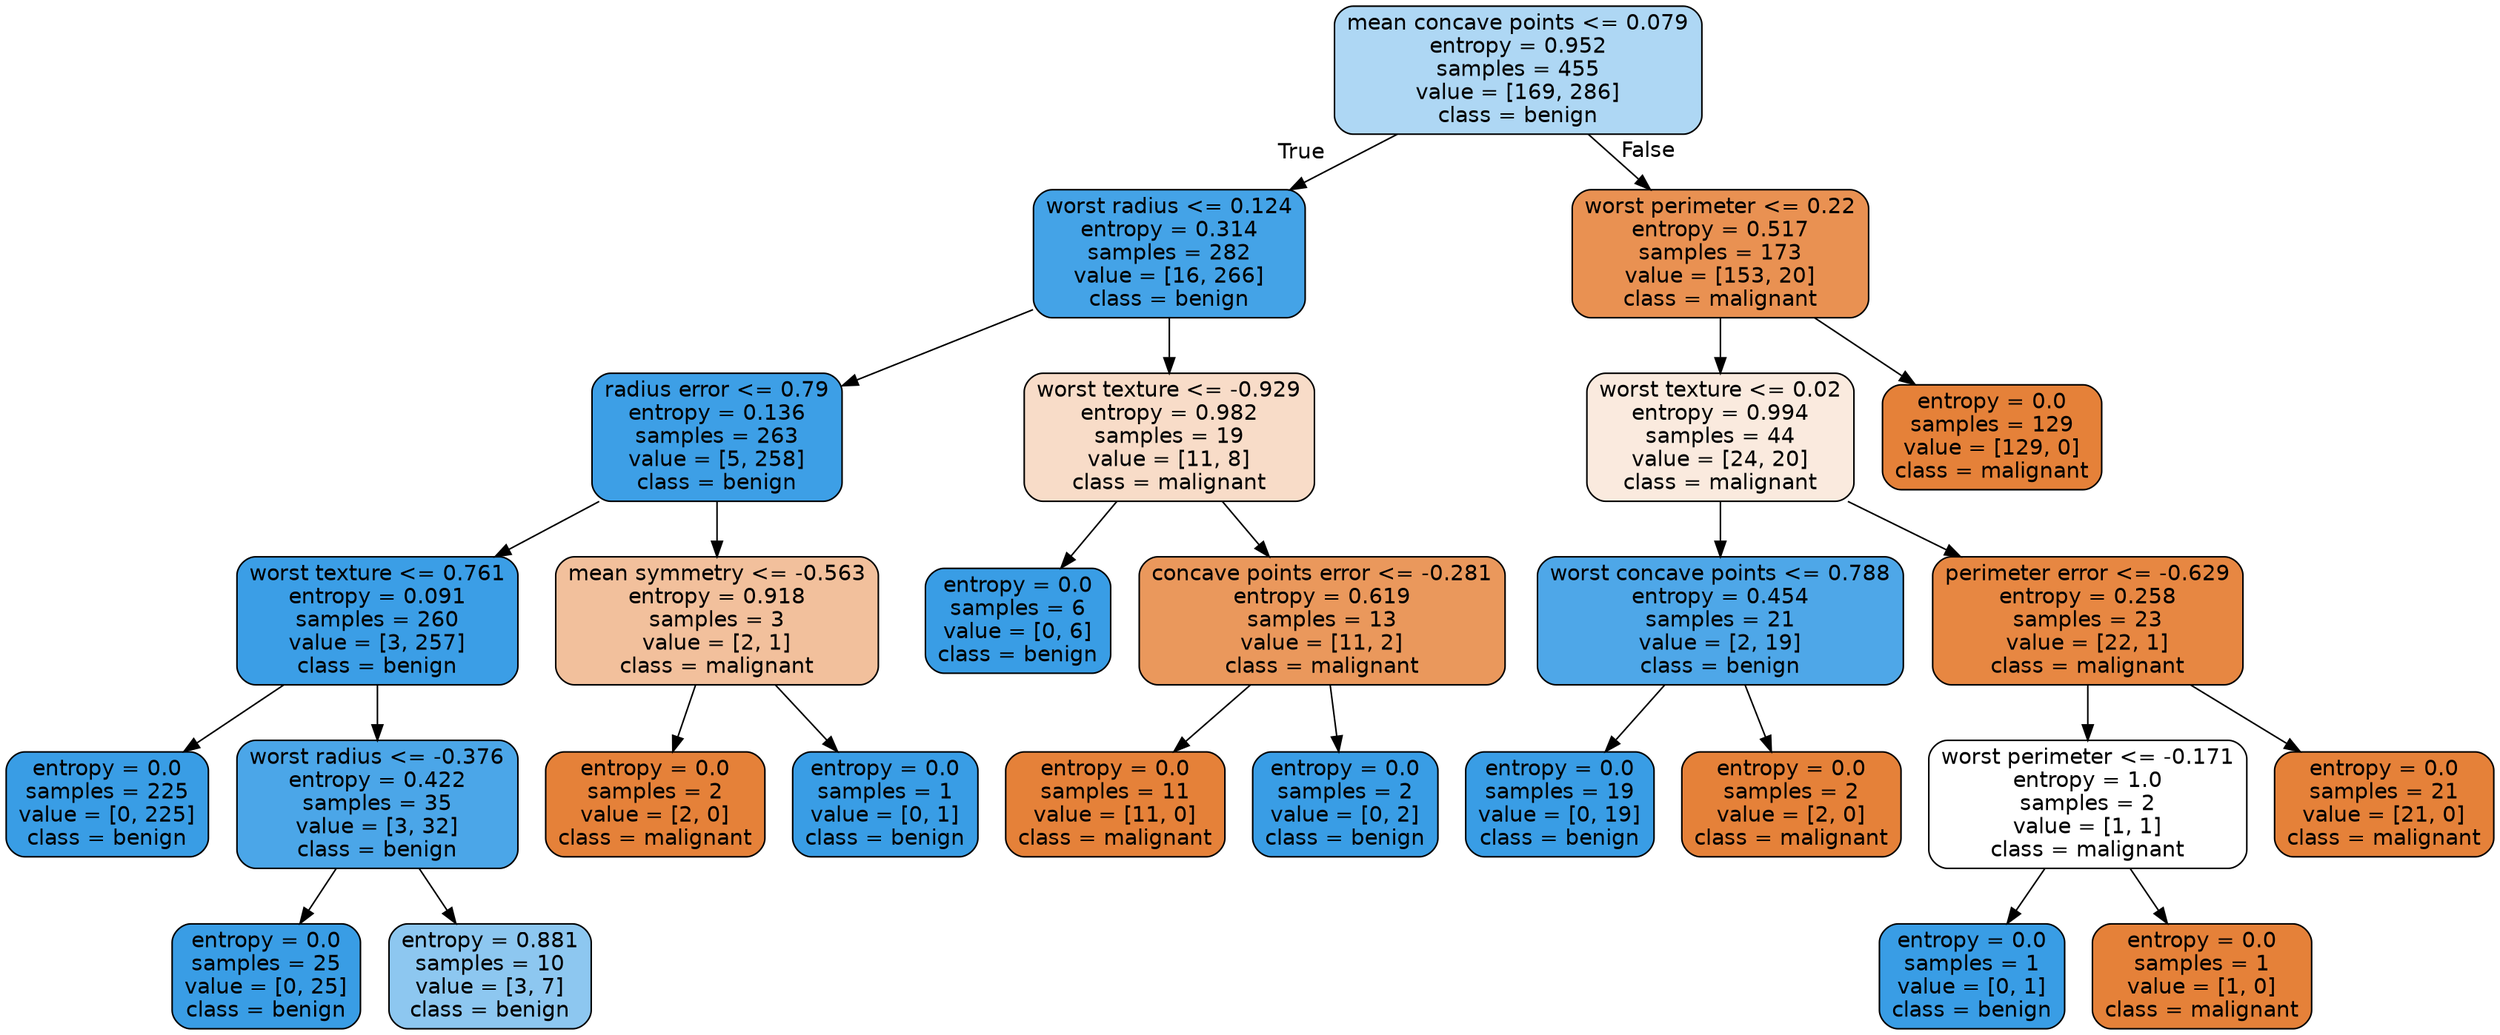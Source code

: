 digraph Tree {
node [shape=box, style="filled, rounded", color="black", fontname=helvetica] ;
edge [fontname=helvetica] ;
0 [label="mean concave points <= 0.079\nentropy = 0.952\nsamples = 455\nvalue = [169, 286]\nclass = benign", fillcolor="#399de568"] ;
1 [label="worst radius <= 0.124\nentropy = 0.314\nsamples = 282\nvalue = [16, 266]\nclass = benign", fillcolor="#399de5f0"] ;
0 -> 1 [labeldistance=2.5, labelangle=45, headlabel="True"] ;
2 [label="radius error <= 0.79\nentropy = 0.136\nsamples = 263\nvalue = [5, 258]\nclass = benign", fillcolor="#399de5fa"] ;
1 -> 2 ;
3 [label="worst texture <= 0.761\nentropy = 0.091\nsamples = 260\nvalue = [3, 257]\nclass = benign", fillcolor="#399de5fc"] ;
2 -> 3 ;
4 [label="entropy = 0.0\nsamples = 225\nvalue = [0, 225]\nclass = benign", fillcolor="#399de5ff"] ;
3 -> 4 ;
5 [label="worst radius <= -0.376\nentropy = 0.422\nsamples = 35\nvalue = [3, 32]\nclass = benign", fillcolor="#399de5e7"] ;
3 -> 5 ;
6 [label="entropy = 0.0\nsamples = 25\nvalue = [0, 25]\nclass = benign", fillcolor="#399de5ff"] ;
5 -> 6 ;
7 [label="entropy = 0.881\nsamples = 10\nvalue = [3, 7]\nclass = benign", fillcolor="#399de592"] ;
5 -> 7 ;
8 [label="mean symmetry <= -0.563\nentropy = 0.918\nsamples = 3\nvalue = [2, 1]\nclass = malignant", fillcolor="#e581397f"] ;
2 -> 8 ;
9 [label="entropy = 0.0\nsamples = 2\nvalue = [2, 0]\nclass = malignant", fillcolor="#e58139ff"] ;
8 -> 9 ;
10 [label="entropy = 0.0\nsamples = 1\nvalue = [0, 1]\nclass = benign", fillcolor="#399de5ff"] ;
8 -> 10 ;
11 [label="worst texture <= -0.929\nentropy = 0.982\nsamples = 19\nvalue = [11, 8]\nclass = malignant", fillcolor="#e5813946"] ;
1 -> 11 ;
12 [label="entropy = 0.0\nsamples = 6\nvalue = [0, 6]\nclass = benign", fillcolor="#399de5ff"] ;
11 -> 12 ;
13 [label="concave points error <= -0.281\nentropy = 0.619\nsamples = 13\nvalue = [11, 2]\nclass = malignant", fillcolor="#e58139d1"] ;
11 -> 13 ;
14 [label="entropy = 0.0\nsamples = 11\nvalue = [11, 0]\nclass = malignant", fillcolor="#e58139ff"] ;
13 -> 14 ;
15 [label="entropy = 0.0\nsamples = 2\nvalue = [0, 2]\nclass = benign", fillcolor="#399de5ff"] ;
13 -> 15 ;
16 [label="worst perimeter <= 0.22\nentropy = 0.517\nsamples = 173\nvalue = [153, 20]\nclass = malignant", fillcolor="#e58139de"] ;
0 -> 16 [labeldistance=2.5, labelangle=-45, headlabel="False"] ;
17 [label="worst texture <= 0.02\nentropy = 0.994\nsamples = 44\nvalue = [24, 20]\nclass = malignant", fillcolor="#e581392a"] ;
16 -> 17 ;
18 [label="worst concave points <= 0.788\nentropy = 0.454\nsamples = 21\nvalue = [2, 19]\nclass = benign", fillcolor="#399de5e4"] ;
17 -> 18 ;
19 [label="entropy = 0.0\nsamples = 19\nvalue = [0, 19]\nclass = benign", fillcolor="#399de5ff"] ;
18 -> 19 ;
20 [label="entropy = 0.0\nsamples = 2\nvalue = [2, 0]\nclass = malignant", fillcolor="#e58139ff"] ;
18 -> 20 ;
21 [label="perimeter error <= -0.629\nentropy = 0.258\nsamples = 23\nvalue = [22, 1]\nclass = malignant", fillcolor="#e58139f3"] ;
17 -> 21 ;
22 [label="worst perimeter <= -0.171\nentropy = 1.0\nsamples = 2\nvalue = [1, 1]\nclass = malignant", fillcolor="#e5813900"] ;
21 -> 22 ;
23 [label="entropy = 0.0\nsamples = 1\nvalue = [0, 1]\nclass = benign", fillcolor="#399de5ff"] ;
22 -> 23 ;
24 [label="entropy = 0.0\nsamples = 1\nvalue = [1, 0]\nclass = malignant", fillcolor="#e58139ff"] ;
22 -> 24 ;
25 [label="entropy = 0.0\nsamples = 21\nvalue = [21, 0]\nclass = malignant", fillcolor="#e58139ff"] ;
21 -> 25 ;
26 [label="entropy = 0.0\nsamples = 129\nvalue = [129, 0]\nclass = malignant", fillcolor="#e58139ff"] ;
16 -> 26 ;
}